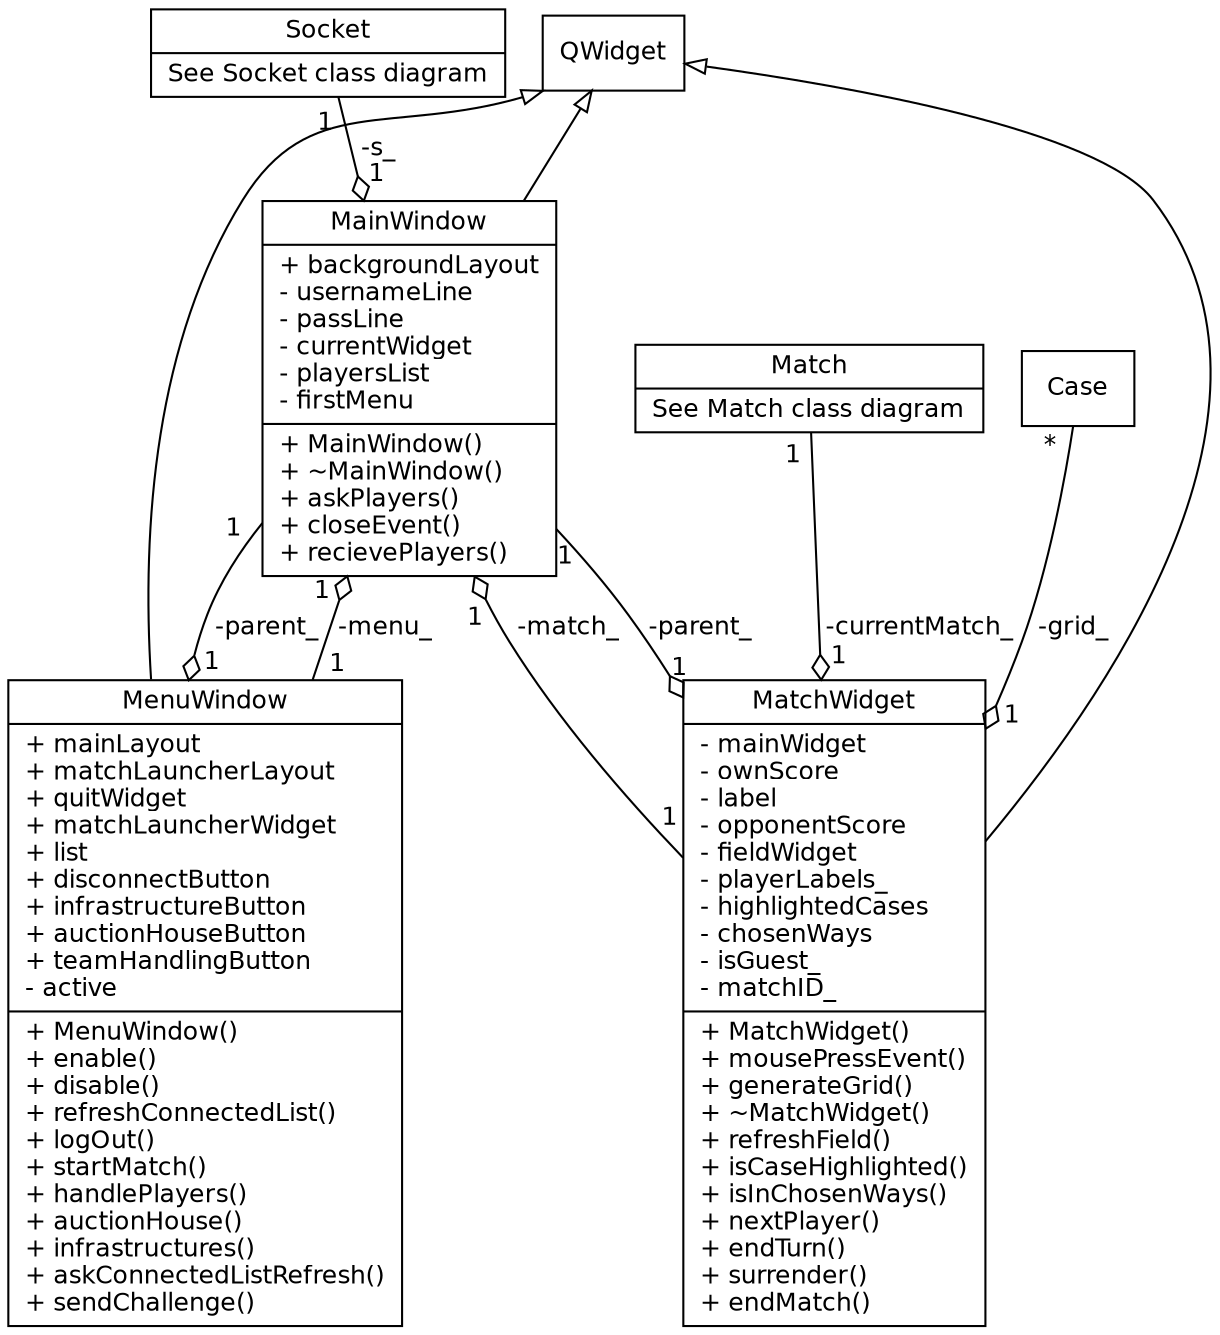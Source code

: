 digraph MainWindow {
	graph [bb="0,0,1279,2080"];
	node [fontname=Helvetica,
		fontsize=12,
		label="\N",
		shape=record
	];
	edge [fontname=Helvetica,
		fontsize=12,
		labelfontname=Helvetica,
		labelfontsize=12,
		labeldistance=1.4,
		labelangle=-40
	];
	MainWindow	 [color=black,
		fillcolor=white,
		fontcolor=black,
		label="{MainWindow\n|+ backgroundLayout\l- usernameLine\l- passLine\l- currentWidget\l- playersList\l- firstMenu\l|+ MainWindow()\l+ ~\
MainWindow()\l+ askPlayers()\l+ closeEvent()\l\
+ recievePlayers()\l}",
		pos="229,570",
		rects="163,691,295,712 163,605,295,691 163,428,295,605",
		style=filled,
		width=1.8333];
	MatchWidget	 [URL="$class_match_widget.html",
		color=black,
		fillcolor=white,
		label="{MatchWidget\n|- mainWidget\l- ownScore\l- label\l- opponentScore\l- fieldWidget\l- playerLabels_\l- highlightedCases\l- chosenWays\l- \
isGuest_\l- matchID_\l|+ MatchWidget()\l+ mousePressEvent()\l+ generateGrid()\l+ ~MatchWidget()\l+ refreshField()\l+ \
isCaseHighlighted()\l+ isInChosenWays()\l+ nextPlayer()\l+ endTurn()\l+ surrender()\l+ endMatch()\l}",
		pos="365,169",
		rects="297,316,433,337 297,178,433,316 297,1,433,178",
		style=filled,
		width=1.8889];
	MainWindow -> MatchWidget	 [arrowhead=odiamond,
		headlabel="1",
		taillabel="1",
		labelangle=-25,
		color=black,
		label=" -parent_",
		lp="268.5,363",
		pos="e,296.7,255.12 228.86,427.81 231.68,403.44 236.4,378.67 244,356 254.58,324.45 271.8,293.01 289.97,265.2",
		style=solid];
	MenuWindow	 [URL="$class_menu_window.html",
		color=black,
		fillcolor=white,
		label="{MenuWindow\n|+ mainLayout\l+ matchLauncherLayout\l+ quitWidget\l+ matchLauncherWidget\l+ list\l+ disconnectButton\l+ infrastructureButton\l+ \
auctionHouseButton\l+ teamHandlingButton\l- active\l|+ MenuWindow()\l+ enable()\l+ disable()\l+ refreshConnectedList()\l+ \
logOut()\l+ startMatch()\l+ handlePlayers()\l+ auctionHouse()\l+ infrastructures()\l+ askConnectedListRefresh()\l+ sendChallenge()\l}",
		pos="88,169",
		rects="0,309.5,176,330.5 0,171.5,176,309.5 0,7.5,176,171.5",
		style=filled,
		width=2.4306];
	MainWindow -> MenuWindow	 [arrowhead=odiamond,
		headlabel="1",
		taillabel="1",
		color=black,
		label=" -parent_",
		lp="126.5,363",
		pos="e,92.143,330.76 162.99,486.11 139.51,452.07 115.56,411.06 102,370 99.084,361.17 96.624,352 94.556,342.67",
		style=solid];
	QWidget	 [color=black,
		fillcolor=white,
		label="{QWidget}",
		pos="229,925",
		rects="197,935.5,261,956.5 197,914.5,261,935.5 197,893.5,261,914.5",
		style=filled,];
	QWidget -> MainWindow	 [arrowtail=onormal,
		color=black,
		dir=back,
		pos="s,229,893.29 229,883.22 229,841.38 229,773.87 229,712.32",
		style=solid];
	QWidget -> MatchWidget	 [arrowtail=onormal,
		color=black,
		dir=back,
		pos="s,245.64,893.29 250.33,884.13 267.61,850.02 291.12,799.11 304,752 341.33,615.41 356.1,455.04 361.8,337.27",
		style=solid];
	QWidget -> MenuWindow	 [arrowtail=onormal,
		color=black,
		dir=back,
		pos="s,212.67,893.21 208.04,884.03 190.99,849.85 167.6,798.9 154,752 113.75,613.19 97.851,449.13 91.668,330.63",
		style=solid];
	Socket	 [URL="$class_socket.html",
		color=black,
		fillcolor=white,
		label="{Socket\n|See Socket class diagram}",
		pos="357,925",
		rects="298,1013.5,416,1034.5 298,953.5,416,1013.5 298,815.5,416,953.5",
		style=filled,
		width=1.6389];
	Socket -> MainWindow	 [arrowhead=odiamond,
		headlabel="1",
		taillabel="1",
		color=black,
		label=" -s_",
		lp="315.5,777",
		pos="e,280.23,712.29 317.55,815.21 307.05,786.25 295.51,754.43 284.33,723.59",
		style=solid];
	MatchWidget -> MainWindow	 [arrowhead=odiamond,
		headlabel="1",
		taillabel="1",
		labelangle=-25,
		labeldistance=2,
		color=black,
		label=" -match_",
		lp="326.5,363",
		pos="e,277.14,427.77 307.96,337.34 299.03,363.54 289.84,390.51 281.03,416.37",
		style=solid];
	Case	 [URL="$struct_case.html",
		color=black,
		fillcolor=white,
		label="{Case}",
		pos="678,925",
		rects="612,942,744,963 612,921,744,942 612,887,744,921",
		style=filled];
	Case -> MatchWidget	 [arrowhead=odiamond,
		headlabel="1",
		taillabel="*",
		color=black,
		label=" -grid_",
		lp="634,570",
		pos="e,433.01,319.51 665.74,886.7 655.24,855.35 639.41,809.45 624,770 565.21,619.48 491.66,450.72 437.98,330.62",
		style=solid];
	Match	 [URL="$class_match.html",
		color=black,
		fillcolor=white,
		label="{Match\n|See Match class diagram}",
		pos="780,570",
		rects="705,730,855,751 705,670,855,730 705,389,855,670",
		style=filled,
		width=2.0694];

	Match -> MatchWidget	 [arrowhead=odiamond,
		headlabel="1",
		taillabel="1",
		color=black,
		label=" -currentMatch_",
		lp="701.5,363",
		pos="e,433.25,199.08 704.84,433.96 695.41,418.29 685.67,402.68 676,388 619.33,301.98 516,239.76 444.07,204.33",
		style=solid];

	MenuWindow -> MainWindow	 [arrowhead=odiamond,
		headlabel="1",
		taillabel="1",
		color=black,
		label=" -menu_",
		lp="182,363",
		pos="e,179.09,427.77 144.82,330.78 154.79,359 165.14,388.29 175.03,416.28",
		style=solid];
}
